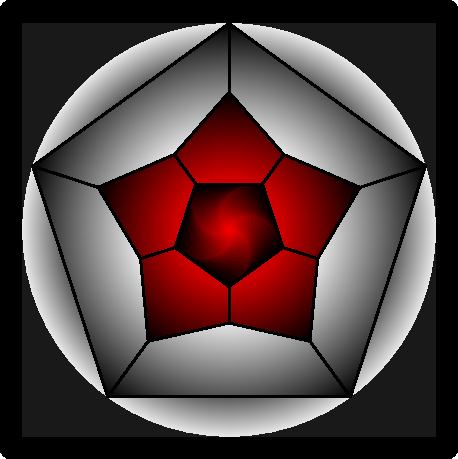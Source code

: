 size(0,0);

pair [] P, Q, R, S;
real u=1cm;

for (int i=0; i<=4; ++i)
  P[i] = rotate(i*360/5)*(0,-u);

P[5] = P[0];
for (int i=0; i<=4; ++i)
  Q[i] = 3*midpoint(P[i]--P[i+1]);

Q[5] = Q[0];
for (int i=0; i<=4; ++i)
  R[i] = 1/3*( Q[i] + Q[i+1] + P[i+1] );

R[5] = R[0];
for (int i=0; i<=5; ++i)
  S[i] = 1.5*Q[i];

fill(shift(-abs(S[0]),-abs(S[0]))*scale(2*abs(S[0]))*unitsquare,.2grey);

radialshade(scale(abs(S[0]))*unitcircle,lightgrey,(0,0),abs(S[0]),
            black,(0,0),abs(.85*midpoint(S[0]--S[1])));

P[6]=P[1];
for (int i=0; i<=4; ++i)
  {
    radialshade(S[i]--Q[i]--R[i]--Q[i+1]--S[i+1]--cycle,
                lightgrey,(0,0),abs(R[i]),
                black,(0,0),abs(S[i]));
    radialshade(R[i]--Q[i+1]--R[i+1]--P[i+2]--P[i+1]--cycle,
                .8red,(0,0),sqrt(1-(2-2cos(pi/5))/4)*u,
                black,(0,0),abs(Q[i+1]));
  }

for (real i=1; i>0; i-=.05)
  fill(rotate(90*(1-i))*scale(i)*(P[0]--P[1]--P[2]--P[3]--P[4]--cycle),
       (1-i)*red);

pen p=linewidth(1pt);
for (int i=0; i<=4; ++i)
  {
    draw(P[i]   -- P[i+1],p);
    draw(P[i+1] -- R[i],p);
    draw(Q[i]   -- R[i],p);
    draw(R[i]   -- Q[i+1],p);
    draw(Q[i]   -- S[i],p);
    draw(S[i]   -- S[i+1],p);
  }

shipout(bbox(0,black+4mm));
